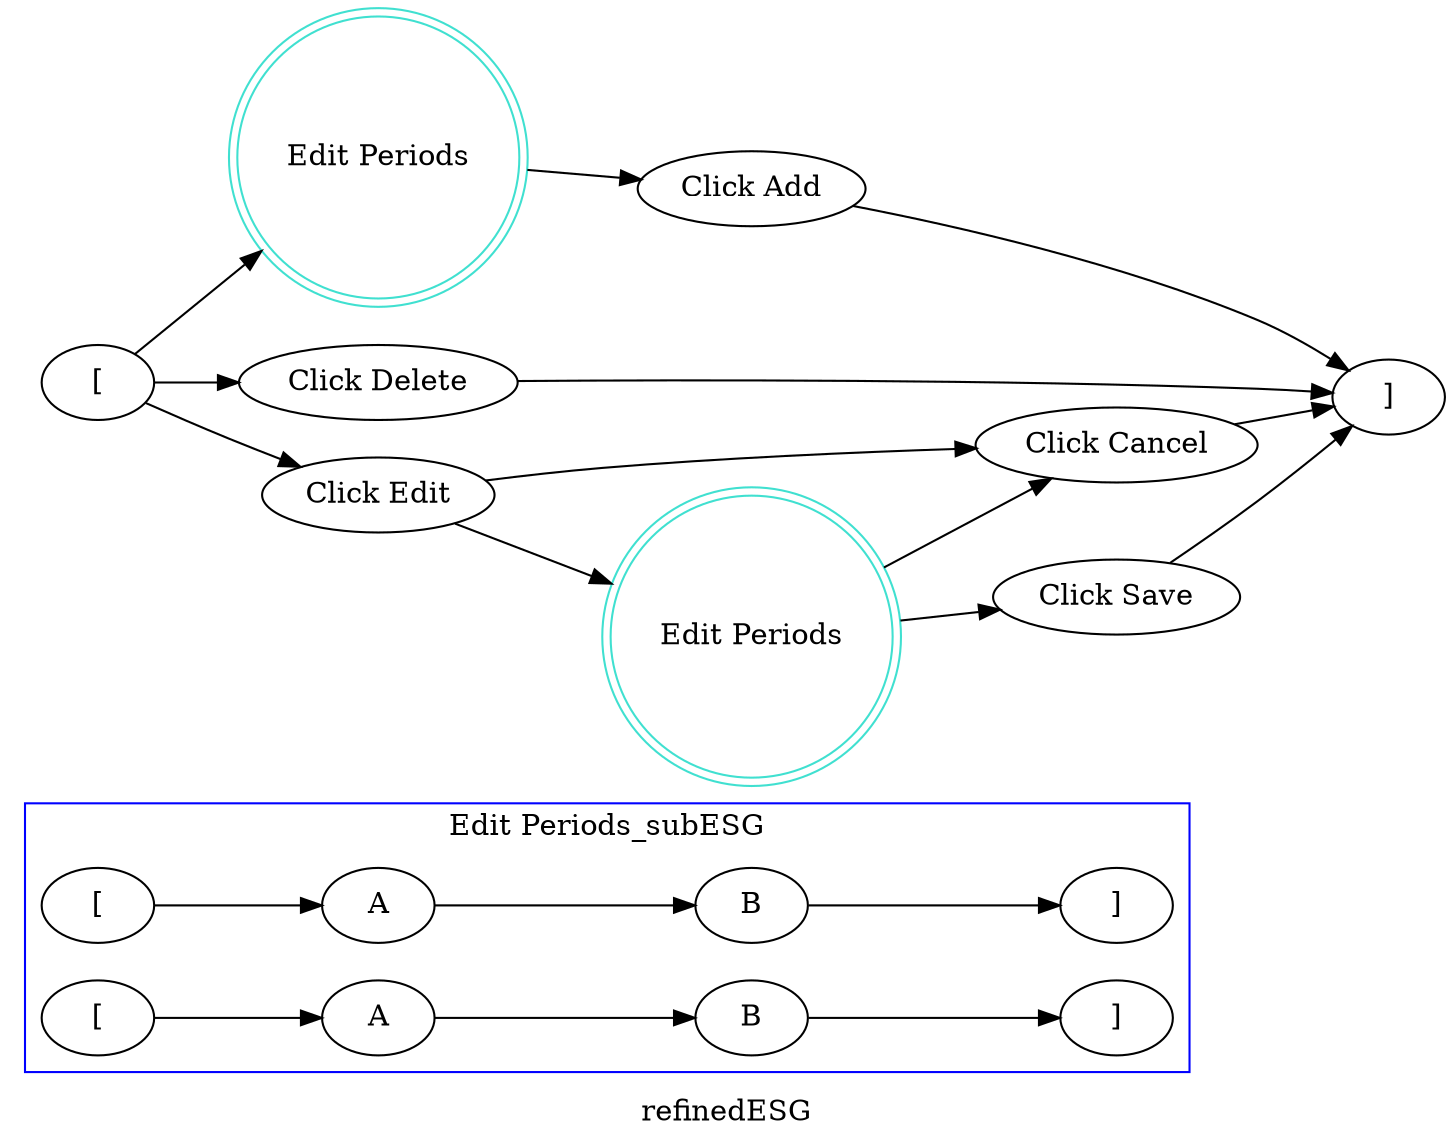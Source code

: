 digraph G {
rankdir = LR
subgraph clusterEditPeriods_subESG {
label = EditPeriods_subESG
color = "blue"
label = "Edit Periods_subESG";
esg5_vertex0 -> esg5_vertex1[ color = black];
esg5_vertex1 -> esg5_vertex2[ color = black];
esg5_vertex2 -> esg5_vertex3[ color = black];
esg5_vertex0 [label = "[", shape = ellipse, color=black]
esg5_vertex1 [label = "A", shape = ellipse, color=black]
esg5_vertex2 [label = "B", shape = ellipse, color=black]
esg5_vertex3 [label = "]", shape = ellipse, color=black]
}
subgraph clusterEditPeriods_subESG {
label = EditPeriods_subESG
color = "blue"
label = "Edit Periods_subESG";
esg1_vertex0 -> esg1_vertex1[ color = black];
esg1_vertex1 -> esg1_vertex2[ color = black];
esg1_vertex2 -> esg1_vertex3[ color = black];
esg1_vertex0 [label = "[", shape = ellipse, color=black]
esg1_vertex1 [label = "A", shape = ellipse, color=black]
esg1_vertex2 [label = "B", shape = ellipse, color=black]
esg1_vertex3 [label = "]", shape = ellipse, color=black]
}
label = "refinedESG";
esg0_vertex0 -> esg0_vertex1[ color = black];
esg0_vertex1 -> esg0_vertex2[ color = black];
esg0_vertex2 -> esg0_vertex8[ color = black];
esg0_vertex0 -> esg0_vertex3[ color = black];
esg0_vertex0 -> esg0_vertex4[ color = black];
esg0_vertex3 -> esg0_vertex8[ color = black];
esg0_vertex4 -> esg0_vertex5[ color = black];
esg0_vertex4 -> esg0_vertex6[ color = black];
esg0_vertex5 -> esg0_vertex6[ color = black];
esg0_vertex5 -> esg0_vertex7[ color = black];
esg0_vertex6 -> esg0_vertex8[ color = black];
esg0_vertex7 -> esg0_vertex8[ color = black];
esg0_vertex0 [label = "[", shape = ellipse, color=black]
esg0_vertex1 [label = "Edit Periods", shape = doublecircle, color=turquoise]
esg0_vertex2 [label = "Click Add", shape = ellipse, color=black]
esg0_vertex8 [label = "]", shape = ellipse, color=black]
esg0_vertex3 [label = "Click Delete", shape = ellipse, color=black]
esg0_vertex4 [label = "Click Edit", shape = ellipse, color=black]
esg0_vertex5 [label = "Edit Periods", shape = doublecircle, color=turquoise]
esg0_vertex6 [label = "Click Cancel", shape = ellipse, color=black]
esg0_vertex7 [label = "Click Save", shape = ellipse, color=black]
}
